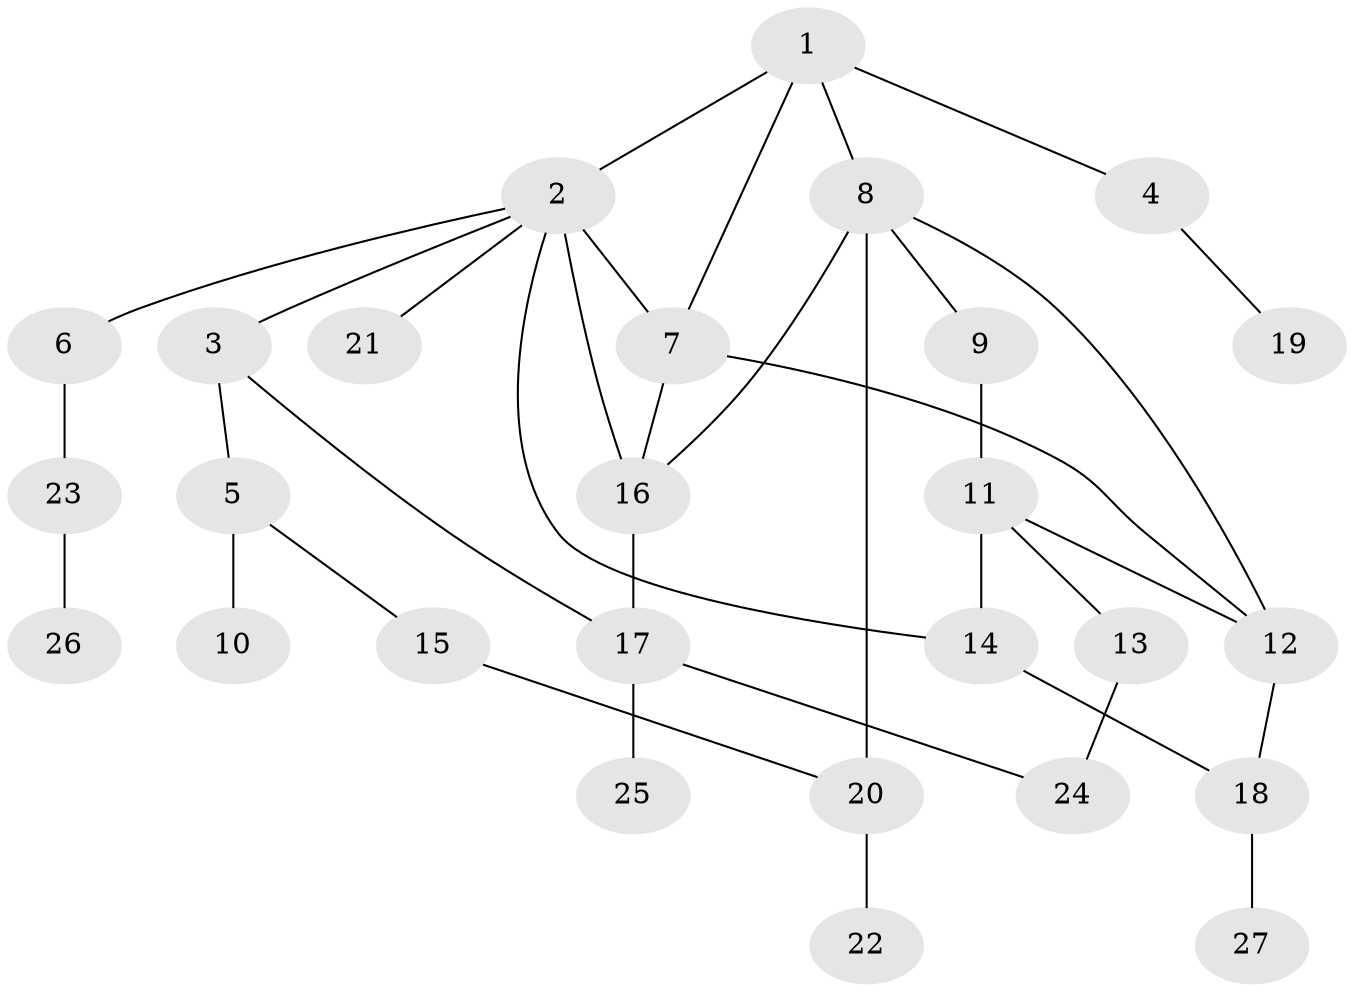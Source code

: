 // original degree distribution, {4: 0.05660377358490566, 6: 0.03773584905660377, 3: 0.18867924528301888, 2: 0.3018867924528302, 5: 0.09433962264150944, 1: 0.32075471698113206}
// Generated by graph-tools (version 1.1) at 2025/49/03/04/25 22:49:05]
// undirected, 27 vertices, 36 edges
graph export_dot {
  node [color=gray90,style=filled];
  1;
  2;
  3;
  4;
  5;
  6;
  7;
  8;
  9;
  10;
  11;
  12;
  13;
  14;
  15;
  16;
  17;
  18;
  19;
  20;
  21;
  22;
  23;
  24;
  25;
  26;
  27;
  1 -- 2 [weight=1.0];
  1 -- 4 [weight=1.0];
  1 -- 7 [weight=1.0];
  1 -- 8 [weight=1.0];
  2 -- 3 [weight=1.0];
  2 -- 6 [weight=1.0];
  2 -- 7 [weight=4.0];
  2 -- 14 [weight=1.0];
  2 -- 16 [weight=2.0];
  2 -- 21 [weight=1.0];
  3 -- 5 [weight=1.0];
  3 -- 17 [weight=1.0];
  4 -- 19 [weight=1.0];
  5 -- 10 [weight=1.0];
  5 -- 15 [weight=1.0];
  6 -- 23 [weight=1.0];
  7 -- 12 [weight=1.0];
  7 -- 16 [weight=1.0];
  8 -- 9 [weight=1.0];
  8 -- 12 [weight=1.0];
  8 -- 16 [weight=1.0];
  8 -- 20 [weight=2.0];
  9 -- 11 [weight=1.0];
  11 -- 12 [weight=1.0];
  11 -- 13 [weight=1.0];
  11 -- 14 [weight=1.0];
  12 -- 18 [weight=1.0];
  13 -- 24 [weight=1.0];
  14 -- 18 [weight=1.0];
  15 -- 20 [weight=1.0];
  16 -- 17 [weight=1.0];
  17 -- 24 [weight=1.0];
  17 -- 25 [weight=1.0];
  18 -- 27 [weight=1.0];
  20 -- 22 [weight=1.0];
  23 -- 26 [weight=1.0];
}
